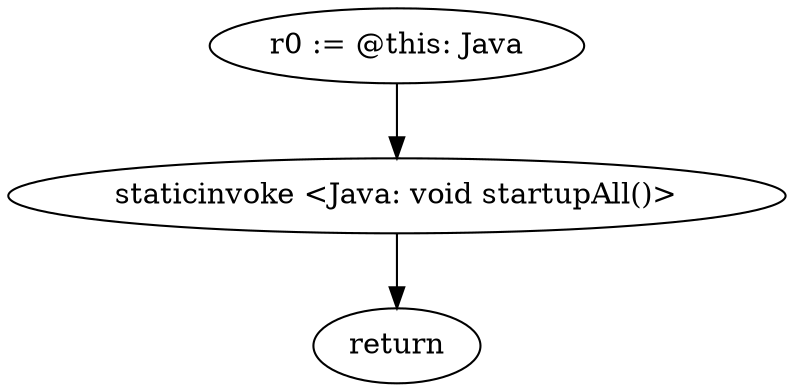 digraph "" {
    "r0 := @this: Java"
    "staticinvoke <Java: void startupAll()>"
    "r0 := @this: Java"->"staticinvoke <Java: void startupAll()>";
    "return"
    "staticinvoke <Java: void startupAll()>"->"return";
}
